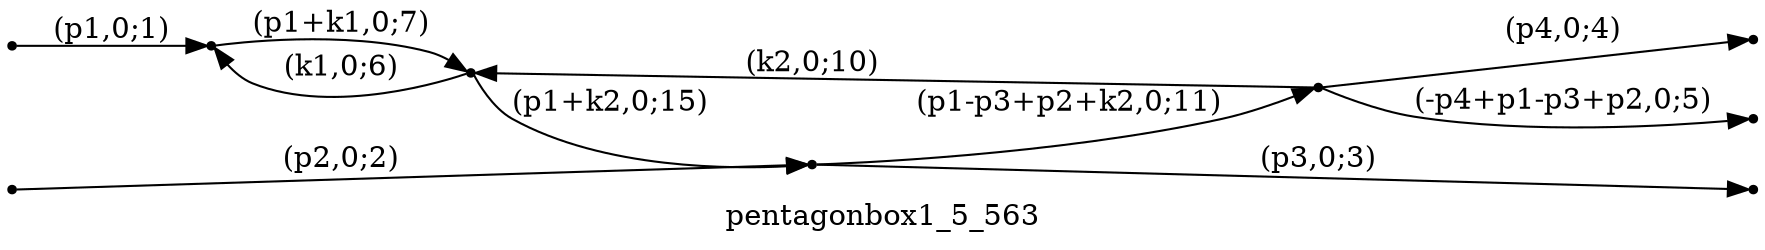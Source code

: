 digraph pentagonbox1_5_563 {
  label="pentagonbox1_5_563";
  rankdir="LR";
  subgraph edges {
    -1 -> 2 [label="(p1,0;1)"];
    -2 -> 4 [label="(p2,0;2)"];
    4 -> -3 [label="(p3,0;3)"];
    1 -> -4 [label="(p4,0;4)"];
    1 -> -5 [label="(-p4+p1-p3+p2,0;5)"];
    3 -> 2 [label="(k1,0;6)"];
    2 -> 3 [label="(p1+k1,0;7)"];
    1 -> 3 [label="(k2,0;10)"];
    4 -> 1 [label="(p1-p3+p2+k2,0;11)"];
    3 -> 4 [label="(p1+k2,0;15)"];
  }
  subgraph incoming { rank="source"; -1; -2; }
  subgraph outgoing { rank="sink"; -3; -4; -5; }
-5 [shape=point];
-4 [shape=point];
-3 [shape=point];
-2 [shape=point];
-1 [shape=point];
1 [shape=point];
2 [shape=point];
3 [shape=point];
4 [shape=point];
}

